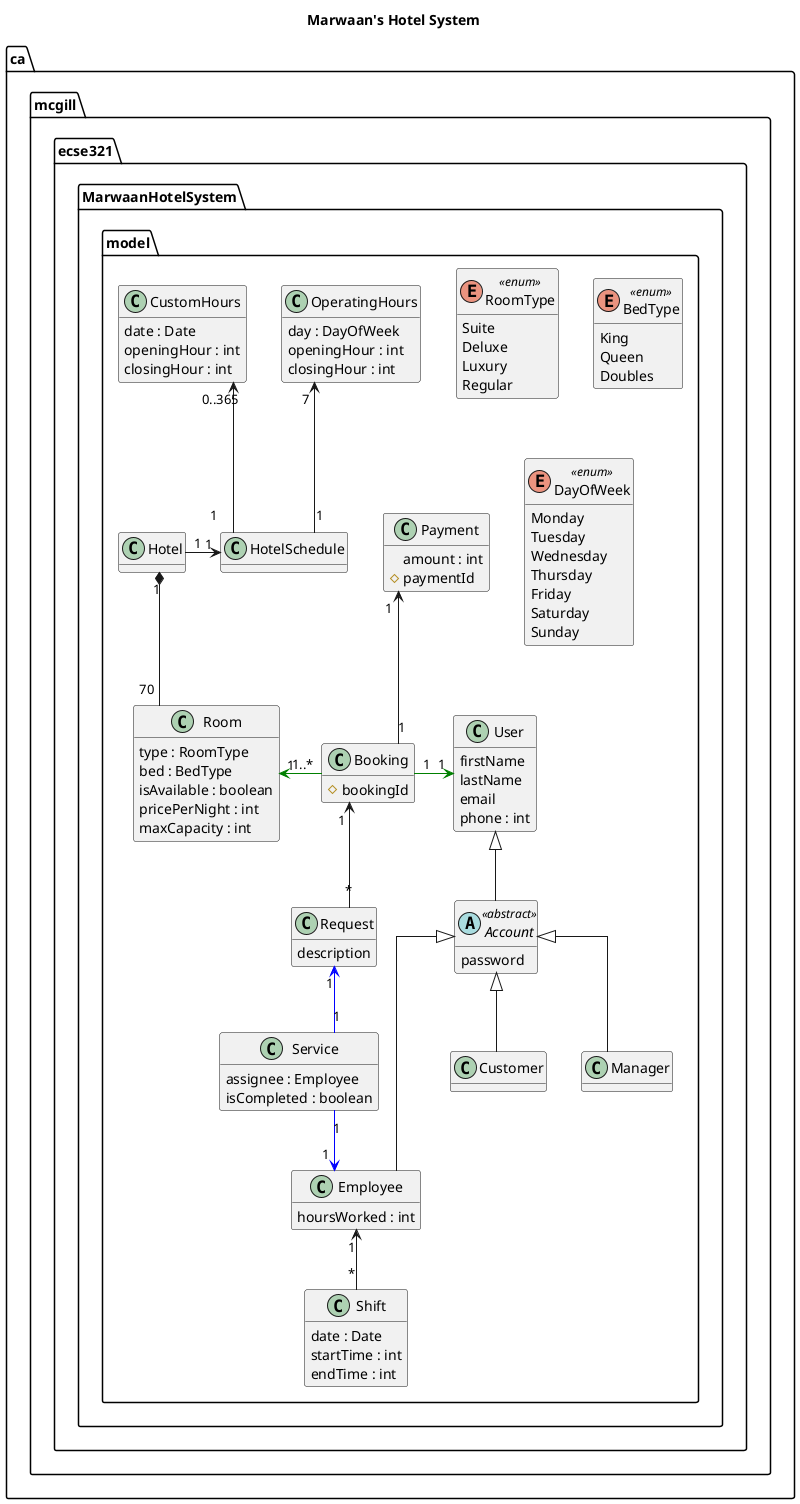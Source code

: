 @startuml DomainModel
title Marwaan's Hotel System
skinparam linetype ortho
hide methods
top to bottom direction

package ca.mcgill.ecse321.MarwaanHotelSystem.model {
    Class User {
        firstName
        lastName
        email
        phone : int
    }

    abstract Class Account <<abstract>> {
        password
    }
    together {
        Class Employee {
            hoursWorked : int
        }

        Class Manager {
        }

        Class Customer {
        }
    }

    ' Associations of users
    User    <|-- Account
    Account <|-- Employee
    Account <|-- Customer
    Account <|-- Manager

    ' Employees and their shifts/schedule
    Class Shift {
        date : Date
        startTime : int
        endTime : int
    }

    Shift "*" -up-> "1" Employee

    ' Room, Booking, Request, Payment
    Class Room {
        type : RoomType
        bed : BedType
        isAvailable : boolean
        pricePerNight : int
        maxCapacity : int
    }

    Room "70" -up-* "1" Hotel

    Class Booking {
        # bookingId
    }

    Booking "1..*" -left[#green]-> "1" Room
    Booking "1" -right[#green]-> "1" User

    Class Request {
        description
    }

    Request "*" -up-> "1" Booking

    Class Service {
        assignee : Employee
        isCompleted : boolean
    }

    Service "1" -up[#blue]-> "1" Request
    Service "1" -down[#blue]-> "1" Employee

    Class Payment {
        amount : int
        # paymentId
    }

    Booking "1" -up-> "1" Payment

    ' Hotel, Hotel Hours of Operations

    Class Hotel

    Class HotelSchedule

    Hotel "1" -left-> "1" HotelSchedule

    Class OperatingHours {
        day : DayOfWeek
        openingHour : int
        closingHour : int
    }

    Class CustomHours {
        date : Date
        openingHour : int
        closingHour : int
    }


    HotelSchedule "1" -up-> "0..365" CustomHours
    HotelSchedule "1" -up-> "7" OperatingHours

    enum RoomType <<enum>> {
        Suite
        Deluxe
        Luxury
        Regular
    }

    enum BedType <<enum>> {
        King
        Queen
        Doubles
    }
    enum DayOfWeek <<enum>> {
        Monday
        Tuesday
        Wednesday
        Thursday
        Friday
        Saturday
        Sunday
    }
}
@enduml